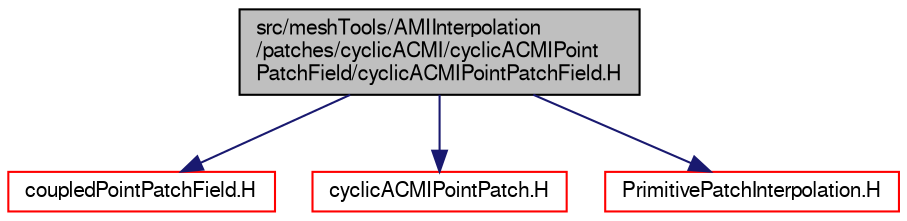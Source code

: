 digraph "src/meshTools/AMIInterpolation/patches/cyclicACMI/cyclicACMIPointPatchField/cyclicACMIPointPatchField.H"
{
  bgcolor="transparent";
  edge [fontname="FreeSans",fontsize="10",labelfontname="FreeSans",labelfontsize="10"];
  node [fontname="FreeSans",fontsize="10",shape=record];
  Node0 [label="src/meshTools/AMIInterpolation\l/patches/cyclicACMI/cyclicACMIPoint\lPatchField/cyclicACMIPointPatchField.H",height=0.2,width=0.4,color="black", fillcolor="grey75", style="filled", fontcolor="black"];
  Node0 -> Node1 [color="midnightblue",fontsize="10",style="solid",fontname="FreeSans"];
  Node1 [label="coupledPointPatchField.H",height=0.2,width=0.4,color="red",URL="$a09920.html"];
  Node0 -> Node192 [color="midnightblue",fontsize="10",style="solid",fontname="FreeSans"];
  Node192 [label="cyclicACMIPointPatch.H",height=0.2,width=0.4,color="red",URL="$a07343.html"];
  Node0 -> Node239 [color="midnightblue",fontsize="10",style="solid",fontname="FreeSans"];
  Node239 [label="PrimitivePatchInterpolation.H",height=0.2,width=0.4,color="red",URL="$a10496.html"];
}

